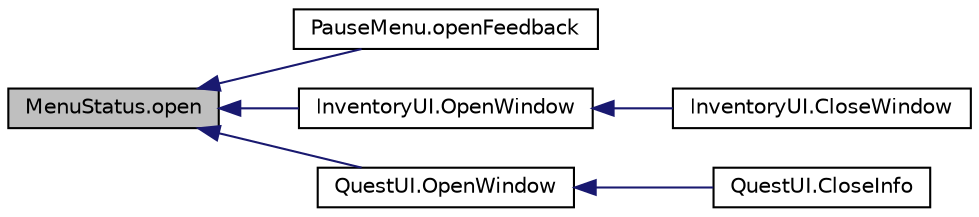 digraph "MenuStatus.open"
{
  edge [fontname="Helvetica",fontsize="10",labelfontname="Helvetica",labelfontsize="10"];
  node [fontname="Helvetica",fontsize="10",shape=record];
  rankdir="LR";
  Node10 [label="MenuStatus.open",height=0.2,width=0.4,color="black", fillcolor="grey75", style="filled", fontcolor="black"];
  Node10 -> Node11 [dir="back",color="midnightblue",fontsize="10",style="solid",fontname="Helvetica"];
  Node11 [label="PauseMenu.openFeedback",height=0.2,width=0.4,color="black", fillcolor="white", style="filled",URL="$class_pause_menu.html#a6e9dcff080001afd31f23819ca6acd4e",tooltip="Opens the feedback menu "];
  Node10 -> Node12 [dir="back",color="midnightblue",fontsize="10",style="solid",fontname="Helvetica"];
  Node12 [label="InventoryUI.OpenWindow",height=0.2,width=0.4,color="black", fillcolor="white", style="filled",URL="$class_inventory_u_i.html#ac734089244a5ff9b2050927c41c4857d",tooltip="Open the Inventory Canvas, setting it&#39;s gameobject to active "];
  Node12 -> Node13 [dir="back",color="midnightblue",fontsize="10",style="solid",fontname="Helvetica"];
  Node13 [label="InventoryUI.CloseWindow",height=0.2,width=0.4,color="black", fillcolor="white", style="filled",URL="$class_inventory_u_i.html#a179bdcdc576332837b52095172de68b0",tooltip="Closes the Inventory Canvas, setting it&#39;s gameobject to active "];
  Node10 -> Node14 [dir="back",color="midnightblue",fontsize="10",style="solid",fontname="Helvetica"];
  Node14 [label="QuestUI.OpenWindow",height=0.2,width=0.4,color="black", fillcolor="white", style="filled",URL="$class_quest_u_i.html#ac5daf6dbde8c58a00f2f47f1a6177a13",tooltip="Open the Quest Manager Canvas, setting it&#39;s gameobject to active "];
  Node14 -> Node15 [dir="back",color="midnightblue",fontsize="10",style="solid",fontname="Helvetica"];
  Node15 [label="QuestUI.CloseInfo",height=0.2,width=0.4,color="black", fillcolor="white", style="filled",URL="$class_quest_u_i.html#aa884d62a1f8f5afdb18a6ede0d27c45a",tooltip="Close only the QuestInfo Box "];
}
